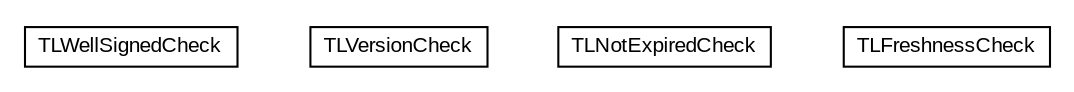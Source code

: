 #!/usr/local/bin/dot
#
# Class diagram 
# Generated by UMLGraph version R5_6-24-gf6e263 (http://www.umlgraph.org/)
#

digraph G {
	edge [fontname="arial",fontsize=10,labelfontname="arial",labelfontsize=10];
	node [fontname="arial",fontsize=10,shape=plaintext];
	nodesep=0.25;
	ranksep=0.5;
	// eu.europa.esig.dss.validation.process.qualification.trust.checks.TLWellSignedCheck
	c48148 [label=<<table title="eu.europa.esig.dss.validation.process.qualification.trust.checks.TLWellSignedCheck" border="0" cellborder="1" cellspacing="0" cellpadding="2" port="p" href="./TLWellSignedCheck.html">
		<tr><td><table border="0" cellspacing="0" cellpadding="1">
<tr><td align="center" balign="center"> TLWellSignedCheck </td></tr>
		</table></td></tr>
		</table>>, URL="./TLWellSignedCheck.html", fontname="arial", fontcolor="black", fontsize=10.0];
	// eu.europa.esig.dss.validation.process.qualification.trust.checks.TLVersionCheck
	c48149 [label=<<table title="eu.europa.esig.dss.validation.process.qualification.trust.checks.TLVersionCheck" border="0" cellborder="1" cellspacing="0" cellpadding="2" port="p" href="./TLVersionCheck.html">
		<tr><td><table border="0" cellspacing="0" cellpadding="1">
<tr><td align="center" balign="center"> TLVersionCheck </td></tr>
		</table></td></tr>
		</table>>, URL="./TLVersionCheck.html", fontname="arial", fontcolor="black", fontsize=10.0];
	// eu.europa.esig.dss.validation.process.qualification.trust.checks.TLNotExpiredCheck
	c48150 [label=<<table title="eu.europa.esig.dss.validation.process.qualification.trust.checks.TLNotExpiredCheck" border="0" cellborder="1" cellspacing="0" cellpadding="2" port="p" href="./TLNotExpiredCheck.html">
		<tr><td><table border="0" cellspacing="0" cellpadding="1">
<tr><td align="center" balign="center"> TLNotExpiredCheck </td></tr>
		</table></td></tr>
		</table>>, URL="./TLNotExpiredCheck.html", fontname="arial", fontcolor="black", fontsize=10.0];
	// eu.europa.esig.dss.validation.process.qualification.trust.checks.TLFreshnessCheck
	c48151 [label=<<table title="eu.europa.esig.dss.validation.process.qualification.trust.checks.TLFreshnessCheck" border="0" cellborder="1" cellspacing="0" cellpadding="2" port="p" href="./TLFreshnessCheck.html">
		<tr><td><table border="0" cellspacing="0" cellpadding="1">
<tr><td align="center" balign="center"> TLFreshnessCheck </td></tr>
		</table></td></tr>
		</table>>, URL="./TLFreshnessCheck.html", fontname="arial", fontcolor="black", fontsize=10.0];
}

